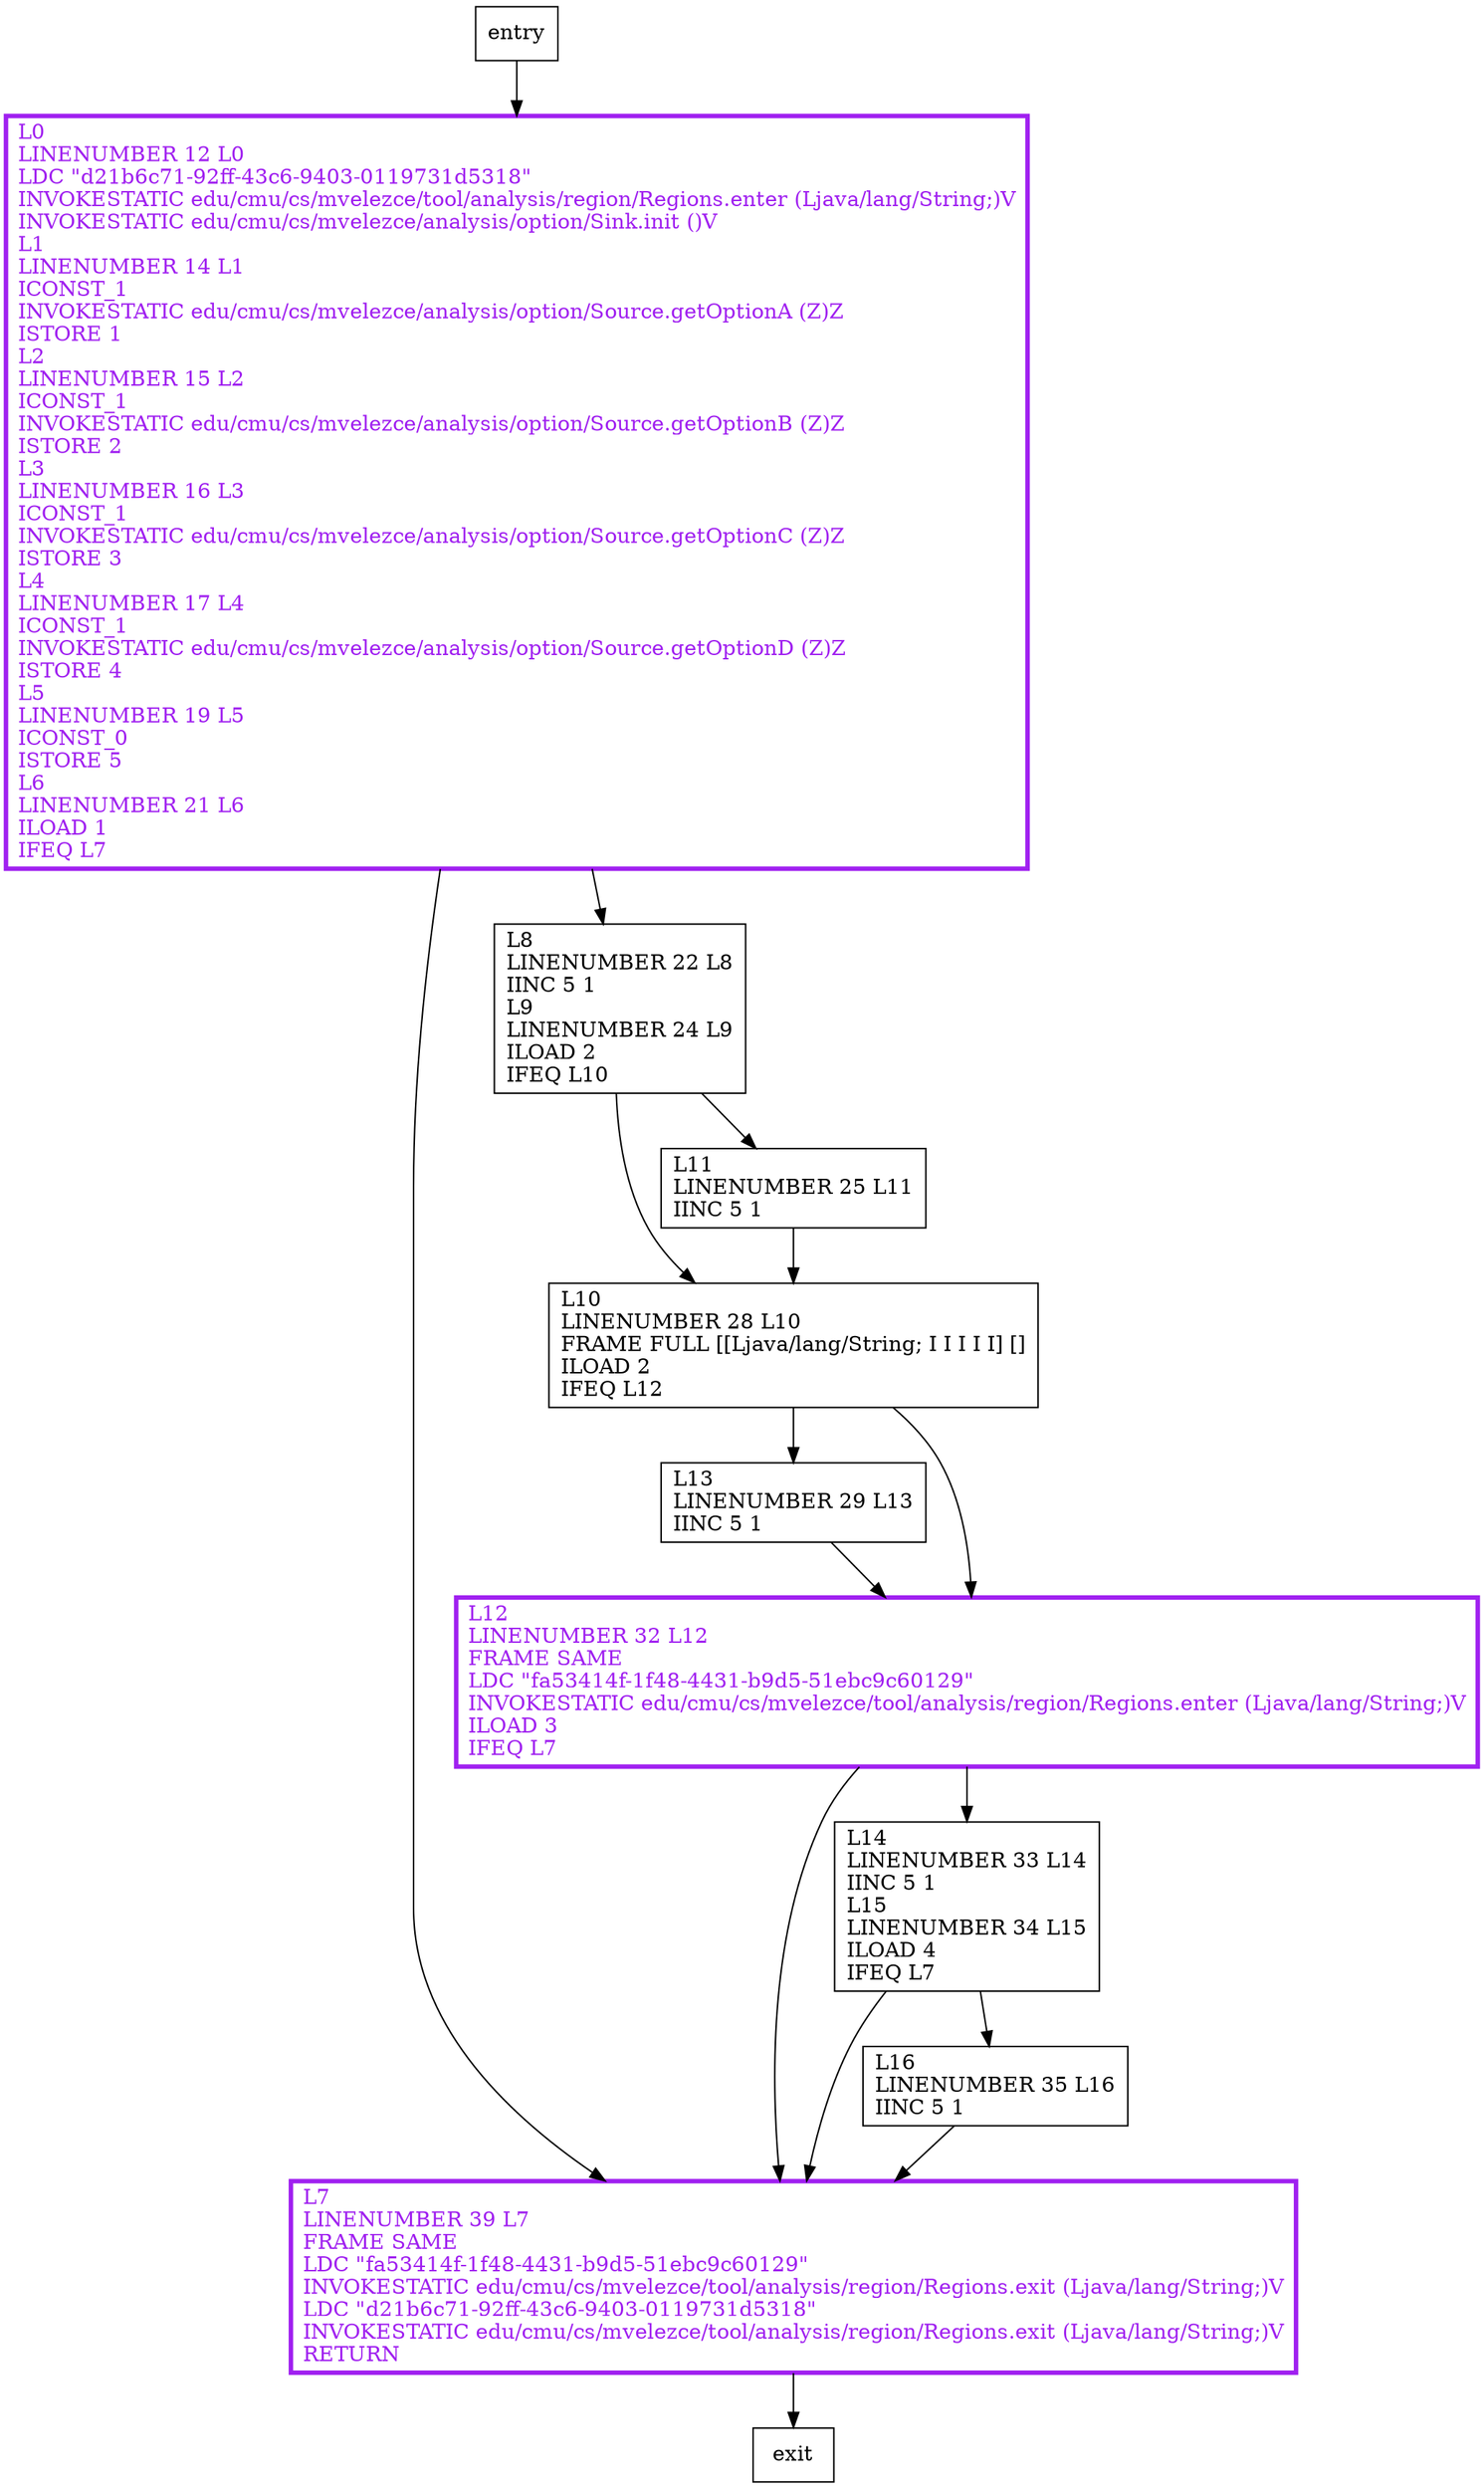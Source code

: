digraph main {
node [shape=record];
1354298710 [label="L13\lLINENUMBER 29 L13\lIINC 5 1\l"];
158979752 [label="L7\lLINENUMBER 39 L7\lFRAME SAME\lLDC \"fa53414f-1f48-4431-b9d5-51ebc9c60129\"\lINVOKESTATIC edu/cmu/cs/mvelezce/tool/analysis/region/Regions.exit (Ljava/lang/String;)V\lLDC \"d21b6c71-92ff-43c6-9403-0119731d5318\"\lINVOKESTATIC edu/cmu/cs/mvelezce/tool/analysis/region/Regions.exit (Ljava/lang/String;)V\lRETURN\l"];
1962508574 [label="L8\lLINENUMBER 22 L8\lIINC 5 1\lL9\lLINENUMBER 24 L9\lILOAD 2\lIFEQ L10\l"];
1274316754 [label="L10\lLINENUMBER 28 L10\lFRAME FULL [[Ljava/lang/String; I I I I I] []\lILOAD 2\lIFEQ L12\l"];
1058878084 [label="L14\lLINENUMBER 33 L14\lIINC 5 1\lL15\lLINENUMBER 34 L15\lILOAD 4\lIFEQ L7\l"];
1760655399 [label="L12\lLINENUMBER 32 L12\lFRAME SAME\lLDC \"fa53414f-1f48-4431-b9d5-51ebc9c60129\"\lINVOKESTATIC edu/cmu/cs/mvelezce/tool/analysis/region/Regions.enter (Ljava/lang/String;)V\lILOAD 3\lIFEQ L7\l"];
1093035910 [label="L16\lLINENUMBER 35 L16\lIINC 5 1\l"];
804927462 [label="L11\lLINENUMBER 25 L11\lIINC 5 1\l"];
1345751945 [label="L0\lLINENUMBER 12 L0\lLDC \"d21b6c71-92ff-43c6-9403-0119731d5318\"\lINVOKESTATIC edu/cmu/cs/mvelezce/tool/analysis/region/Regions.enter (Ljava/lang/String;)V\lINVOKESTATIC edu/cmu/cs/mvelezce/analysis/option/Sink.init ()V\lL1\lLINENUMBER 14 L1\lICONST_1\lINVOKESTATIC edu/cmu/cs/mvelezce/analysis/option/Source.getOptionA (Z)Z\lISTORE 1\lL2\lLINENUMBER 15 L2\lICONST_1\lINVOKESTATIC edu/cmu/cs/mvelezce/analysis/option/Source.getOptionB (Z)Z\lISTORE 2\lL3\lLINENUMBER 16 L3\lICONST_1\lINVOKESTATIC edu/cmu/cs/mvelezce/analysis/option/Source.getOptionC (Z)Z\lISTORE 3\lL4\lLINENUMBER 17 L4\lICONST_1\lINVOKESTATIC edu/cmu/cs/mvelezce/analysis/option/Source.getOptionD (Z)Z\lISTORE 4\lL5\lLINENUMBER 19 L5\lICONST_0\lISTORE 5\lL6\lLINENUMBER 21 L6\lILOAD 1\lIFEQ L7\l"];
entry;
exit;
entry -> 1345751945;
1354298710 -> 1760655399;
158979752 -> exit;
1962508574 -> 1274316754;
1962508574 -> 804927462;
1274316754 -> 1354298710;
1274316754 -> 1760655399;
1058878084 -> 158979752;
1058878084 -> 1093035910;
1760655399 -> 158979752;
1760655399 -> 1058878084;
1093035910 -> 158979752;
804927462 -> 1274316754;
1345751945 -> 158979752;
1345751945 -> 1962508574;
158979752[fontcolor="purple", penwidth=3, color="purple"];
1760655399[fontcolor="purple", penwidth=3, color="purple"];
1345751945[fontcolor="purple", penwidth=3, color="purple"];
}
